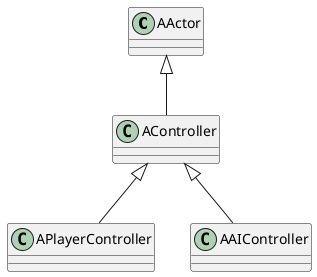 @startuml
class AActor
class AController
class APlayerController
class AAIController
AActor <|-- AController
AController <|-- APlayerController
AController <|-- AAIController
@enduml
